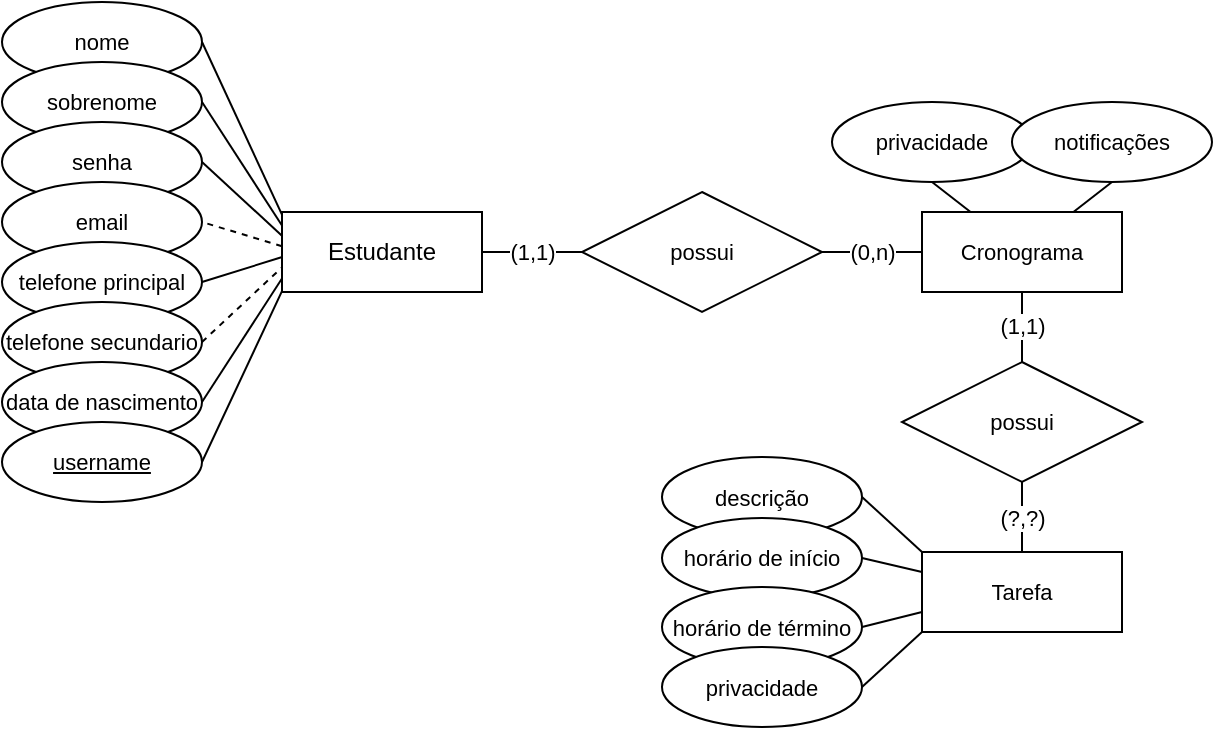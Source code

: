 <mxfile version="21.3.2" type="github">
  <diagram name="Página-1" id="MxmlbpsD4L8rQK-Wunbe">
    <mxGraphModel dx="1195" dy="663" grid="1" gridSize="10" guides="1" tooltips="1" connect="1" arrows="1" fold="1" page="1" pageScale="1" pageWidth="827" pageHeight="1169" math="0" shadow="0">
      <root>
        <mxCell id="0" />
        <mxCell id="1" parent="0" />
        <mxCell id="S5N6z7zsm5h1EC9igfUb-26" style="edgeStyle=none;shape=connector;rounded=0;orthogonalLoop=1;jettySize=auto;html=1;entryX=1;entryY=0.5;entryDx=0;entryDy=0;labelBackgroundColor=default;strokeColor=default;fontFamily=Helvetica;fontSize=11;fontColor=default;endArrow=none;endFill=0;dashed=1;exitX=0;exitY=0.428;exitDx=0;exitDy=0;exitPerimeter=0;" edge="1" parent="1" source="S5N6z7zsm5h1EC9igfUb-1" target="S5N6z7zsm5h1EC9igfUb-17">
          <mxGeometry relative="1" as="geometry" />
        </mxCell>
        <mxCell id="S5N6z7zsm5h1EC9igfUb-27" style="edgeStyle=none;shape=connector;rounded=0;orthogonalLoop=1;jettySize=auto;html=1;entryX=1;entryY=0.5;entryDx=0;entryDy=0;labelBackgroundColor=default;strokeColor=default;fontFamily=Helvetica;fontSize=11;fontColor=default;endArrow=none;endFill=0;exitX=0.001;exitY=0.3;exitDx=0;exitDy=0;exitPerimeter=0;" edge="1" parent="1" source="S5N6z7zsm5h1EC9igfUb-1" target="S5N6z7zsm5h1EC9igfUb-16">
          <mxGeometry relative="1" as="geometry" />
        </mxCell>
        <mxCell id="S5N6z7zsm5h1EC9igfUb-28" style="edgeStyle=none;shape=connector;rounded=0;orthogonalLoop=1;jettySize=auto;html=1;entryX=1;entryY=0.5;entryDx=0;entryDy=0;labelBackgroundColor=default;strokeColor=default;fontFamily=Helvetica;fontSize=11;fontColor=default;endArrow=none;endFill=0;exitX=0;exitY=0.169;exitDx=0;exitDy=0;exitPerimeter=0;" edge="1" parent="1" source="S5N6z7zsm5h1EC9igfUb-1" target="S5N6z7zsm5h1EC9igfUb-15">
          <mxGeometry relative="1" as="geometry" />
        </mxCell>
        <mxCell id="S5N6z7zsm5h1EC9igfUb-29" style="edgeStyle=none;shape=connector;rounded=0;orthogonalLoop=1;jettySize=auto;html=1;entryX=1;entryY=0.5;entryDx=0;entryDy=0;labelBackgroundColor=default;strokeColor=default;fontFamily=Helvetica;fontSize=11;fontColor=default;endArrow=none;endFill=0;exitX=0.001;exitY=0.04;exitDx=0;exitDy=0;exitPerimeter=0;" edge="1" parent="1" source="S5N6z7zsm5h1EC9igfUb-1" target="S5N6z7zsm5h1EC9igfUb-14">
          <mxGeometry relative="1" as="geometry" />
        </mxCell>
        <mxCell id="S5N6z7zsm5h1EC9igfUb-31" style="edgeStyle=none;shape=connector;rounded=0;orthogonalLoop=1;jettySize=auto;html=1;entryX=1;entryY=0.5;entryDx=0;entryDy=0;labelBackgroundColor=default;strokeColor=default;fontFamily=Helvetica;fontSize=11;fontColor=default;endArrow=none;endFill=0;exitX=0.004;exitY=0.968;exitDx=0;exitDy=0;exitPerimeter=0;" edge="1" parent="1" source="S5N6z7zsm5h1EC9igfUb-1" target="S5N6z7zsm5h1EC9igfUb-30">
          <mxGeometry relative="1" as="geometry" />
        </mxCell>
        <mxCell id="S5N6z7zsm5h1EC9igfUb-1" value="Estudante" style="whiteSpace=wrap;html=1;align=center;" vertex="1" parent="1">
          <mxGeometry x="260" y="210" width="100" height="40" as="geometry" />
        </mxCell>
        <mxCell id="S5N6z7zsm5h1EC9igfUb-4" style="rounded=0;orthogonalLoop=1;jettySize=auto;html=1;endArrow=none;endFill=0;" edge="1" parent="1" source="S5N6z7zsm5h1EC9igfUb-6" target="S5N6z7zsm5h1EC9igfUb-1">
          <mxGeometry relative="1" as="geometry">
            <mxPoint x="310" y="170" as="sourcePoint" />
          </mxGeometry>
        </mxCell>
        <mxCell id="S5N6z7zsm5h1EC9igfUb-8" value="(1,1)" style="edgeLabel;html=1;align=center;verticalAlign=middle;resizable=0;points=[];fontSize=11;fontFamily=Helvetica;fontColor=default;" vertex="1" connectable="0" parent="S5N6z7zsm5h1EC9igfUb-4">
          <mxGeometry x="0.008" relative="1" as="geometry">
            <mxPoint as="offset" />
          </mxGeometry>
        </mxCell>
        <mxCell id="S5N6z7zsm5h1EC9igfUb-7" style="edgeStyle=none;shape=connector;rounded=0;orthogonalLoop=1;jettySize=auto;html=1;labelBackgroundColor=default;strokeColor=default;fontFamily=Helvetica;fontSize=11;fontColor=default;endArrow=none;endFill=0;" edge="1" parent="1" source="S5N6z7zsm5h1EC9igfUb-5" target="S5N6z7zsm5h1EC9igfUb-6">
          <mxGeometry relative="1" as="geometry" />
        </mxCell>
        <mxCell id="S5N6z7zsm5h1EC9igfUb-9" value="(0,n)" style="edgeLabel;html=1;align=center;verticalAlign=middle;resizable=0;points=[];fontSize=11;fontFamily=Helvetica;fontColor=default;" vertex="1" connectable="0" parent="S5N6z7zsm5h1EC9igfUb-7">
          <mxGeometry x="0.016" relative="1" as="geometry">
            <mxPoint as="offset" />
          </mxGeometry>
        </mxCell>
        <mxCell id="S5N6z7zsm5h1EC9igfUb-53" style="edgeStyle=none;shape=connector;rounded=0;orthogonalLoop=1;jettySize=auto;html=1;entryX=0.5;entryY=1;entryDx=0;entryDy=0;labelBackgroundColor=default;strokeColor=default;fontFamily=Helvetica;fontSize=11;fontColor=default;endArrow=none;endFill=0;" edge="1" parent="1" source="S5N6z7zsm5h1EC9igfUb-5" target="S5N6z7zsm5h1EC9igfUb-52">
          <mxGeometry relative="1" as="geometry" />
        </mxCell>
        <mxCell id="S5N6z7zsm5h1EC9igfUb-54" style="edgeStyle=none;shape=connector;rounded=0;orthogonalLoop=1;jettySize=auto;html=1;entryX=0.5;entryY=1;entryDx=0;entryDy=0;labelBackgroundColor=default;strokeColor=default;fontFamily=Helvetica;fontSize=11;fontColor=default;endArrow=none;endFill=0;" edge="1" parent="1" source="S5N6z7zsm5h1EC9igfUb-5" target="S5N6z7zsm5h1EC9igfUb-51">
          <mxGeometry relative="1" as="geometry" />
        </mxCell>
        <mxCell id="S5N6z7zsm5h1EC9igfUb-5" value="Cronograma" style="whiteSpace=wrap;html=1;align=center;strokeColor=default;fontFamily=Helvetica;fontSize=11;fontColor=default;fillColor=default;" vertex="1" parent="1">
          <mxGeometry x="580" y="210" width="100" height="40" as="geometry" />
        </mxCell>
        <mxCell id="S5N6z7zsm5h1EC9igfUb-6" value="possui" style="shape=rhombus;perimeter=rhombusPerimeter;whiteSpace=wrap;html=1;align=center;strokeColor=default;fontFamily=Helvetica;fontSize=11;fontColor=default;fillColor=default;" vertex="1" parent="1">
          <mxGeometry x="410" y="200" width="120" height="60" as="geometry" />
        </mxCell>
        <mxCell id="S5N6z7zsm5h1EC9igfUb-14" value="nome" style="ellipse;whiteSpace=wrap;html=1;align=center;strokeColor=default;fontFamily=Helvetica;fontSize=11;fontColor=default;fillColor=default;" vertex="1" parent="1">
          <mxGeometry x="120" y="105" width="100" height="40" as="geometry" />
        </mxCell>
        <mxCell id="S5N6z7zsm5h1EC9igfUb-15" value="sobrenome" style="ellipse;whiteSpace=wrap;html=1;align=center;strokeColor=default;fontFamily=Helvetica;fontSize=11;fontColor=default;fillColor=default;" vertex="1" parent="1">
          <mxGeometry x="120" y="135" width="100" height="40" as="geometry" />
        </mxCell>
        <mxCell id="S5N6z7zsm5h1EC9igfUb-16" value="senha" style="ellipse;whiteSpace=wrap;html=1;align=center;strokeColor=default;fontFamily=Helvetica;fontSize=11;fontColor=default;fillColor=default;" vertex="1" parent="1">
          <mxGeometry x="120" y="165" width="100" height="40" as="geometry" />
        </mxCell>
        <mxCell id="S5N6z7zsm5h1EC9igfUb-17" value="email" style="ellipse;whiteSpace=wrap;html=1;align=center;strokeColor=default;fontFamily=Helvetica;fontSize=11;fontColor=default;fillColor=default;" vertex="1" parent="1">
          <mxGeometry x="120" y="195" width="100" height="40" as="geometry" />
        </mxCell>
        <mxCell id="S5N6z7zsm5h1EC9igfUb-25" style="edgeStyle=none;shape=connector;rounded=0;orthogonalLoop=1;jettySize=auto;html=1;labelBackgroundColor=default;strokeColor=default;fontFamily=Helvetica;fontSize=11;fontColor=default;endArrow=none;endFill=0;exitX=1;exitY=0.5;exitDx=0;exitDy=0;entryX=-0.003;entryY=0.566;entryDx=0;entryDy=0;entryPerimeter=0;" edge="1" parent="1" source="S5N6z7zsm5h1EC9igfUb-19" target="S5N6z7zsm5h1EC9igfUb-1">
          <mxGeometry relative="1" as="geometry" />
        </mxCell>
        <mxCell id="S5N6z7zsm5h1EC9igfUb-19" value="telefone principal" style="ellipse;whiteSpace=wrap;html=1;align=center;strokeColor=default;fontFamily=Helvetica;fontSize=11;fontColor=default;fillColor=default;" vertex="1" parent="1">
          <mxGeometry x="120" y="225" width="100" height="40" as="geometry" />
        </mxCell>
        <mxCell id="S5N6z7zsm5h1EC9igfUb-22" style="edgeStyle=none;shape=connector;rounded=0;orthogonalLoop=1;jettySize=auto;html=1;labelBackgroundColor=default;strokeColor=default;fontFamily=Helvetica;fontSize=11;fontColor=default;endArrow=none;endFill=0;exitX=1;exitY=0.5;exitDx=0;exitDy=0;dashed=1;entryX=-0.003;entryY=0.699;entryDx=0;entryDy=0;entryPerimeter=0;" edge="1" parent="1" source="S5N6z7zsm5h1EC9igfUb-20" target="S5N6z7zsm5h1EC9igfUb-1">
          <mxGeometry relative="1" as="geometry" />
        </mxCell>
        <mxCell id="S5N6z7zsm5h1EC9igfUb-20" value="telefone secundario" style="ellipse;whiteSpace=wrap;html=1;align=center;strokeColor=default;fontFamily=Helvetica;fontSize=11;fontColor=default;fillColor=default;" vertex="1" parent="1">
          <mxGeometry x="120" y="255" width="100" height="40" as="geometry" />
        </mxCell>
        <mxCell id="S5N6z7zsm5h1EC9igfUb-23" style="edgeStyle=none;shape=connector;rounded=0;orthogonalLoop=1;jettySize=auto;html=1;labelBackgroundColor=default;strokeColor=default;fontFamily=Helvetica;fontSize=11;fontColor=default;endArrow=none;endFill=0;exitX=1;exitY=0.5;exitDx=0;exitDy=0;entryX=-0.001;entryY=0.835;entryDx=0;entryDy=0;entryPerimeter=0;" edge="1" parent="1" source="S5N6z7zsm5h1EC9igfUb-21" target="S5N6z7zsm5h1EC9igfUb-1">
          <mxGeometry relative="1" as="geometry" />
        </mxCell>
        <mxCell id="S5N6z7zsm5h1EC9igfUb-21" value="data de nascimento" style="ellipse;whiteSpace=wrap;html=1;align=center;strokeColor=default;fontFamily=Helvetica;fontSize=11;fontColor=default;fillColor=default;" vertex="1" parent="1">
          <mxGeometry x="120" y="285" width="100" height="40" as="geometry" />
        </mxCell>
        <mxCell id="S5N6z7zsm5h1EC9igfUb-30" value="username" style="ellipse;whiteSpace=wrap;html=1;align=center;strokeColor=default;fontFamily=Helvetica;fontSize=11;fontColor=default;fillColor=default;fontStyle=4" vertex="1" parent="1">
          <mxGeometry x="120" y="315" width="100" height="40" as="geometry" />
        </mxCell>
        <mxCell id="S5N6z7zsm5h1EC9igfUb-36" style="edgeStyle=none;shape=connector;rounded=0;orthogonalLoop=1;jettySize=auto;html=1;labelBackgroundColor=default;strokeColor=default;fontFamily=Helvetica;fontSize=11;fontColor=default;endArrow=none;endFill=0;" edge="1" parent="1" target="S5N6z7zsm5h1EC9igfUb-56">
          <mxGeometry relative="1" as="geometry">
            <mxPoint x="630" y="380" as="sourcePoint" />
            <mxPoint x="630" y="345" as="targetPoint" />
          </mxGeometry>
        </mxCell>
        <mxCell id="S5N6z7zsm5h1EC9igfUb-39" value="(?,?)" style="edgeLabel;html=1;align=center;verticalAlign=middle;resizable=0;points=[];fontSize=11;fontFamily=Helvetica;fontColor=default;" vertex="1" connectable="0" parent="S5N6z7zsm5h1EC9igfUb-36">
          <mxGeometry x="0.013" relative="1" as="geometry">
            <mxPoint as="offset" />
          </mxGeometry>
        </mxCell>
        <mxCell id="S5N6z7zsm5h1EC9igfUb-44" style="edgeStyle=none;shape=connector;rounded=0;orthogonalLoop=1;jettySize=auto;html=1;entryX=1;entryY=0.5;entryDx=0;entryDy=0;labelBackgroundColor=default;strokeColor=default;fontFamily=Helvetica;fontSize=11;fontColor=default;endArrow=none;endFill=0;exitX=0;exitY=0;exitDx=0;exitDy=0;" edge="1" parent="1" source="S5N6z7zsm5h1EC9igfUb-57" target="S5N6z7zsm5h1EC9igfUb-40">
          <mxGeometry relative="1" as="geometry">
            <mxPoint x="600.526" y="380" as="sourcePoint" />
          </mxGeometry>
        </mxCell>
        <mxCell id="S5N6z7zsm5h1EC9igfUb-45" style="edgeStyle=none;shape=connector;rounded=0;orthogonalLoop=1;jettySize=auto;html=1;entryX=1;entryY=0.5;entryDx=0;entryDy=0;labelBackgroundColor=default;strokeColor=default;fontFamily=Helvetica;fontSize=11;fontColor=default;endArrow=none;endFill=0;exitX=0;exitY=0.25;exitDx=0;exitDy=0;" edge="1" parent="1" source="S5N6z7zsm5h1EC9igfUb-57" target="S5N6z7zsm5h1EC9igfUb-41">
          <mxGeometry relative="1" as="geometry">
            <mxPoint x="580" y="387.857" as="sourcePoint" />
          </mxGeometry>
        </mxCell>
        <mxCell id="S5N6z7zsm5h1EC9igfUb-46" style="edgeStyle=none;shape=connector;rounded=0;orthogonalLoop=1;jettySize=auto;html=1;entryX=1;entryY=0.5;entryDx=0;entryDy=0;labelBackgroundColor=default;strokeColor=default;fontFamily=Helvetica;fontSize=11;fontColor=default;endArrow=none;endFill=0;exitX=0;exitY=0.75;exitDx=0;exitDy=0;exitPerimeter=0;" edge="1" parent="1" source="S5N6z7zsm5h1EC9igfUb-57" target="S5N6z7zsm5h1EC9igfUb-42">
          <mxGeometry relative="1" as="geometry">
            <mxPoint x="580" y="412.5" as="sourcePoint" />
          </mxGeometry>
        </mxCell>
        <mxCell id="S5N6z7zsm5h1EC9igfUb-47" style="edgeStyle=none;shape=connector;rounded=0;orthogonalLoop=1;jettySize=auto;html=1;entryX=1;entryY=0.5;entryDx=0;entryDy=0;labelBackgroundColor=default;strokeColor=default;fontFamily=Helvetica;fontSize=11;fontColor=default;endArrow=none;endFill=0;exitX=0;exitY=1;exitDx=0;exitDy=0;exitPerimeter=0;" edge="1" parent="1" source="S5N6z7zsm5h1EC9igfUb-57" target="S5N6z7zsm5h1EC9igfUb-43">
          <mxGeometry relative="1" as="geometry">
            <mxPoint x="600.526" y="420" as="sourcePoint" />
          </mxGeometry>
        </mxCell>
        <mxCell id="S5N6z7zsm5h1EC9igfUb-37" style="edgeStyle=none;shape=connector;rounded=0;orthogonalLoop=1;jettySize=auto;html=1;labelBackgroundColor=default;strokeColor=default;fontFamily=Helvetica;fontSize=11;fontColor=default;endArrow=none;endFill=0;" edge="1" parent="1" source="S5N6z7zsm5h1EC9igfUb-56" target="S5N6z7zsm5h1EC9igfUb-5">
          <mxGeometry relative="1" as="geometry">
            <mxPoint x="630" y="285" as="sourcePoint" />
          </mxGeometry>
        </mxCell>
        <mxCell id="S5N6z7zsm5h1EC9igfUb-38" value="(1,1)" style="edgeLabel;html=1;align=center;verticalAlign=middle;resizable=0;points=[];fontSize=11;fontFamily=Helvetica;fontColor=default;" vertex="1" connectable="0" parent="S5N6z7zsm5h1EC9igfUb-37">
          <mxGeometry x="0.027" relative="1" as="geometry">
            <mxPoint as="offset" />
          </mxGeometry>
        </mxCell>
        <mxCell id="S5N6z7zsm5h1EC9igfUb-40" value="descrição" style="ellipse;whiteSpace=wrap;html=1;align=center;strokeColor=default;fontFamily=Helvetica;fontSize=11;fontColor=default;fillColor=default;" vertex="1" parent="1">
          <mxGeometry x="450" y="332.5" width="100" height="40" as="geometry" />
        </mxCell>
        <mxCell id="S5N6z7zsm5h1EC9igfUb-41" value="horário de início" style="ellipse;whiteSpace=wrap;html=1;align=center;strokeColor=default;fontFamily=Helvetica;fontSize=11;fontColor=default;fillColor=default;" vertex="1" parent="1">
          <mxGeometry x="450" y="363" width="100" height="40" as="geometry" />
        </mxCell>
        <mxCell id="S5N6z7zsm5h1EC9igfUb-42" value="horário de término" style="ellipse;whiteSpace=wrap;html=1;align=center;strokeColor=default;fontFamily=Helvetica;fontSize=11;fontColor=default;fillColor=default;" vertex="1" parent="1">
          <mxGeometry x="450" y="397.5" width="100" height="40" as="geometry" />
        </mxCell>
        <mxCell id="S5N6z7zsm5h1EC9igfUb-43" value="privacidade" style="ellipse;whiteSpace=wrap;html=1;align=center;strokeColor=default;fontFamily=Helvetica;fontSize=11;fontColor=default;fillColor=default;" vertex="1" parent="1">
          <mxGeometry x="450" y="427.5" width="100" height="40" as="geometry" />
        </mxCell>
        <mxCell id="S5N6z7zsm5h1EC9igfUb-51" value="privacidade" style="ellipse;whiteSpace=wrap;html=1;align=center;strokeColor=default;fontFamily=Helvetica;fontSize=11;fontColor=default;fillColor=default;" vertex="1" parent="1">
          <mxGeometry x="535" y="155" width="100" height="40" as="geometry" />
        </mxCell>
        <mxCell id="S5N6z7zsm5h1EC9igfUb-52" value="notificações" style="ellipse;whiteSpace=wrap;html=1;align=center;strokeColor=default;fontFamily=Helvetica;fontSize=11;fontColor=default;fillColor=default;" vertex="1" parent="1">
          <mxGeometry x="625" y="155" width="100" height="40" as="geometry" />
        </mxCell>
        <mxCell id="S5N6z7zsm5h1EC9igfUb-56" value="possui" style="shape=rhombus;perimeter=rhombusPerimeter;whiteSpace=wrap;html=1;align=center;strokeColor=default;fontFamily=Helvetica;fontSize=11;fontColor=default;fillColor=default;" vertex="1" parent="1">
          <mxGeometry x="570" y="285" width="120" height="60" as="geometry" />
        </mxCell>
        <mxCell id="S5N6z7zsm5h1EC9igfUb-57" value="Tarefa" style="whiteSpace=wrap;html=1;align=center;strokeColor=default;fontFamily=Helvetica;fontSize=11;fontColor=default;fillColor=default;" vertex="1" parent="1">
          <mxGeometry x="580" y="380" width="100" height="40" as="geometry" />
        </mxCell>
      </root>
    </mxGraphModel>
  </diagram>
</mxfile>
